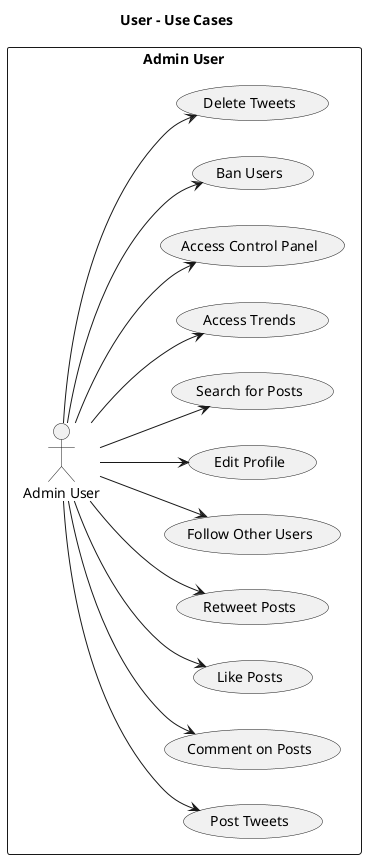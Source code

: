@startuml "admin_user_uc"

title "User - Use Cases"

left to right direction

rectangle "Admin User" {

    actor "Admin User" as admin

    usecase "Post Tweets" as tweet
    usecase "Comment on Posts" as comment
    usecase "Like Posts" as like
    usecase "Retweet Posts" as retweet
    usecase "Follow Other Users" as follow
    usecase "Edit Profile" as edit
    usecase "Search for Posts" as search
    usecase "Access Trends" as trends
    usecase "Access Control Panel" as control_panel
    usecase "Ban Users" as ban_user
    usecase "Delete Tweets" as delete_tweet

    admin --> tweet
    admin --> comment
    admin --> like
    admin --> retweet
    admin --> follow
    admin --> edit
    admin --> search
    admin --> trends
    admin --> control_panel
    admin --> ban_user
    admin --> delete_tweet

}

@enduml